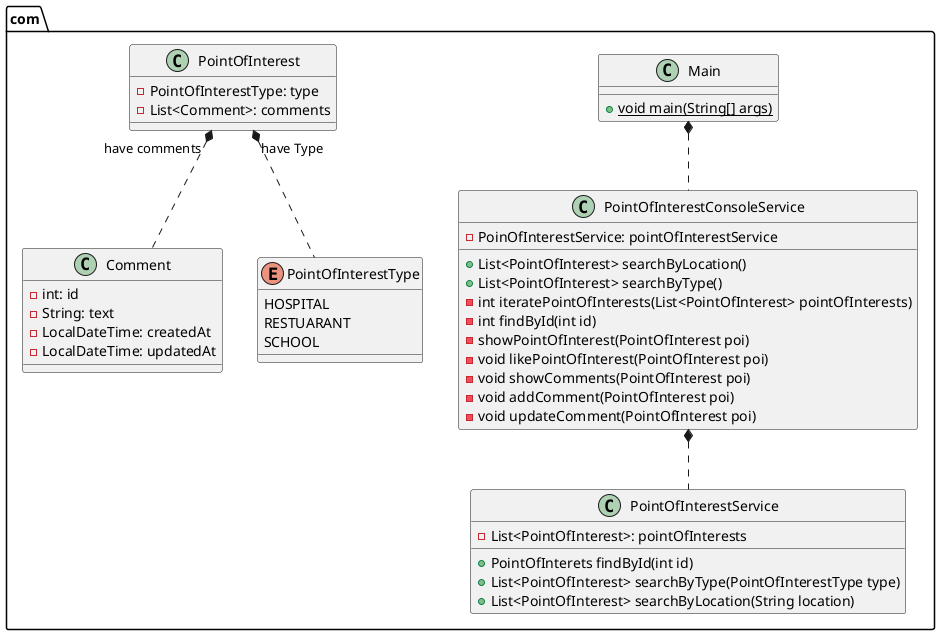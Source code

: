 @startuml
class com.Comment {
    -int: id
    -String: text
    -LocalDateTime: createdAt
    -LocalDateTime: updatedAt
}
class com.Main {
    +{static} void main(String[] args)
}
class com.PointOfInterest {
    -PointOfInterestType: type
    -List<Comment>: comments
}
class com.PointOfInterestConsoleService{
    -PoinOfInterestService: pointOfInterestService
    +List<PointOfInterest> searchByLocation()
    +List<PointOfInterest> searchByType()
    -int iteratePointOfInterests(List<PointOfInterest> pointOfInterests)
    -int findById(int id)
    -showPointOfInterest(PointOfInterest poi)
    -void likePointOfInterest(PointOfInterest poi)
    -void showComments(PointOfInterest poi)
    -void addComment(PointOfInterest poi)
    -void updateComment(PointOfInterest poi)
    
}
class com.PointOfInterestService {
    -List<PointOfInterest>: pointOfInterests
    +PointOfInterets findById(int id)
    +List<PointOfInterest> searchByType(PointOfInterestType type)
    +List<PointOfInterest> searchByLocation(String location)
}
enum com.PointOfInterestType {
    HOSPITAL
    RESTUARANT
    SCHOOL
}
com.PointOfInterest "have comments" *.. com.Comment
com.PointOfInterest "have Type" *.. com.PointOfInterestType
com.PointOfInterestConsoleService *.. com.PointOfInterestService
com.Main *.. com.PointOfInterestConsoleService
@enduml